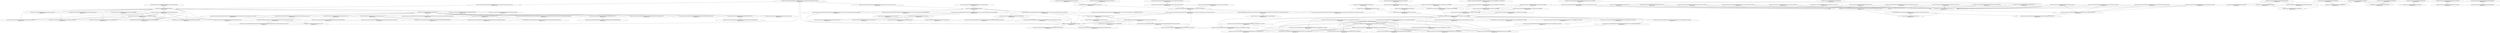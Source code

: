 digraph G {
  "org.apache.commons.lang3.time$FastDatePrinter#init()" [label="org.apache.commons.lang3.time$FastDatePrinter#init()\nP(Fail|Node)=0.00"];
  "org.apache.commons.lang3.time$FastDatePrinter$UnpaddedNumberField#estimateLength()" [label="org.apache.commons.lang3.time$FastDatePrinter$UnpaddedNumberField#estimateLength()\nP(Fail|Node)=1.00"];
  "org.apache.commons.lang3.time$FastDatePrinter$TwoDigitYearField#estimateLength()" [label="org.apache.commons.lang3.time$FastDatePrinter$TwoDigitYearField#estimateLength()\nP(Fail|Node)=1.00"];
  "org.apache.commons.lang3.time$FastDatePrinter$TwelveHourField#estimateLength()" [label="org.apache.commons.lang3.time$FastDatePrinter$TwelveHourField#estimateLength()\nP(Fail|Node)=0.00"];
  "org.apache.commons.lang3.time$FastDatePrinter$TwoDigitMonthField#estimateLength()" [label="org.apache.commons.lang3.time$FastDatePrinter$TwoDigitMonthField#estimateLength()\nP(Fail|Node)=1.00"];
  "org.apache.commons.lang3.time$FastDatePrinter$TwoDigitNumberField#estimateLength()" [label="org.apache.commons.lang3.time$FastDatePrinter$TwoDigitNumberField#estimateLength()\nP(Fail|Node)=1.00"];
  "org.apache.commons.lang3.time$FastDatePrinter$UnpaddedMonthField#estimateLength()" [label="org.apache.commons.lang3.time$FastDatePrinter$UnpaddedMonthField#estimateLength()\nP(Fail|Node)=1.00"];
  "org.apache.commons.lang3.time$FastDatePrinter$CharacterLiteral#estimateLength()" [label="org.apache.commons.lang3.time$FastDatePrinter$CharacterLiteral#estimateLength()\nP(Fail|Node)=1.00"];
  "org.apache.commons.lang3.time$FastDatePrinter$TimeZoneNumberRule#estimateLength()" [label="org.apache.commons.lang3.time$FastDatePrinter$TimeZoneNumberRule#estimateLength()\nP(Fail|Node)=1.00"];
  "org.apache.commons.lang3.time$FastDatePrinter#parsePattern()" [label="org.apache.commons.lang3.time$FastDatePrinter#parsePattern()\nP(Fail|Node)=0.00"];
  "org.apache.commons.lang3.time$FastDatePrinter$TextField#estimateLength()" [label="org.apache.commons.lang3.time$FastDatePrinter$TextField#estimateLength()\nP(Fail|Node)=1.00"];
  "org.apache.commons.lang3.time$FastDatePrinter$TwentyFourHourField#estimateLength()" [label="org.apache.commons.lang3.time$FastDatePrinter$TwentyFourHourField#estimateLength()\nP(Fail|Node)=0.00"];
  "org.apache.commons.lang3.time$FastDatePrinter$TimeZoneNameRule#estimateLength()" [label="org.apache.commons.lang3.time$FastDatePrinter$TimeZoneNameRule#estimateLength()\nP(Fail|Node)=1.00"];
  "org.apache.commons.lang3.time$FastDatePrinter$StringLiteral#estimateLength()" [label="org.apache.commons.lang3.time$FastDatePrinter$StringLiteral#estimateLength()\nP(Fail|Node)=1.00"];
  "org.apache.commons.lang3.time$FastDatePrinter$PaddedNumberField#estimateLength()" [label="org.apache.commons.lang3.time$FastDatePrinter$PaddedNumberField#estimateLength()\nP(Fail|Node)=1.00"];
  "org.apache.commons.lang3.time$FastDatePrinter#getTimeZoneDisplay(java.util.TimeZone,boolean,int,java.util.Locale)" [label="org.apache.commons.lang3.time$FastDatePrinter#getTimeZoneDisplay(java.util.TimeZone,boolean,int,java.util.Locale)\nP(Fail|Node)=0.00"];
  "org.apache.commons.lang3.time$FastDatePrinter#<clinit>()" [label="org.apache.commons.lang3.time$FastDatePrinter#<clinit>()\nP(Fail|Node)=1.00"];
  "org.apache.commons.lang3.time$FastDatePrinter$TimeZoneDisplayKey#FastDatePrinter$TimeZoneDisplayKey(java.util.TimeZone,boolean,int,java.util.Locale)" [label="org.apache.commons.lang3.time$FastDatePrinter$TimeZoneDisplayKey#FastDatePrinter$TimeZoneDisplayKey(java.util.TimeZone,boolean,int,java.util.Locale)\nP(Fail|Node)=1.00"];
  "org.apache.commons.lang3.time$FastDatePrinter$TwelveHourField#appendTo(java.lang.StringBuffer,int)" [label="org.apache.commons.lang3.time$FastDatePrinter$TwelveHourField#appendTo(java.lang.StringBuffer,int)\nP(Fail|Node)=0.00"];
  "org.apache.commons.lang3.time$FastDatePrinter$TwoDigitNumberField#appendTo(java.lang.StringBuffer,int)" [label="org.apache.commons.lang3.time$FastDatePrinter$TwoDigitNumberField#appendTo(java.lang.StringBuffer,int)\nP(Fail|Node)=1.00"];
  "org.apache.commons.lang3.time$FastDatePrinter$UnpaddedNumberField#appendTo(java.lang.StringBuffer,int)" [label="org.apache.commons.lang3.time$FastDatePrinter$UnpaddedNumberField#appendTo(java.lang.StringBuffer,int)\nP(Fail|Node)=1.00"];
  "org.apache.commons.lang3.time$FastDatePrinter$TwoDigitMonthField#appendTo(java.lang.StringBuffer,int)" [label="org.apache.commons.lang3.time$FastDatePrinter$TwoDigitMonthField#appendTo(java.lang.StringBuffer,int)\nP(Fail|Node)=1.00"];
  "org.apache.commons.lang3.time$FastDatePrinter$PaddedNumberField#appendTo(java.lang.StringBuffer,int)" [label="org.apache.commons.lang3.time$FastDatePrinter$PaddedNumberField#appendTo(java.lang.StringBuffer,int)\nP(Fail|Node)=1.00"];
  "org.apache.commons.lang3.time$FastDatePrinter$TwoDigitYearField#appendTo(java.lang.StringBuffer,int)" [label="org.apache.commons.lang3.time$FastDatePrinter$TwoDigitYearField#appendTo(java.lang.StringBuffer,int)\nP(Fail|Node)=1.00"];
  "org.apache.commons.lang3.time$FastDatePrinter$UnpaddedMonthField#appendTo(java.lang.StringBuffer,int)" [label="org.apache.commons.lang3.time$FastDatePrinter$UnpaddedMonthField#appendTo(java.lang.StringBuffer,int)\nP(Fail|Node)=1.00"];
  "org.apache.commons.lang3.time$FastDatePrinter$TwentyFourHourField#appendTo(java.lang.StringBuffer,int)" [label="org.apache.commons.lang3.time$FastDatePrinter$TwentyFourHourField#appendTo(java.lang.StringBuffer,int)\nP(Fail|Node)=0.00"];
  "org.apache.commons.lang3.time$FastDateParser#init()" [label="org.apache.commons.lang3.time$FastDateParser#init()\nP(Fail|Node)=0.00"];
  "org.apache.commons.lang3.time$FastDateParser$TimeZoneStrategy#addRegex(org.apache.commons.lang3.time.FastDateParser,java.lang.StringBuilder)" [label="org.apache.commons.lang3.time$FastDateParser$TimeZoneStrategy#addRegex(org.apache.commons.lang3.time.FastDateParser,java.lang.StringBuilder)\nP(Fail|Node)=1.00"];
  "org.apache.commons.lang3.time$FastDateParser#<clinit>()" [label="org.apache.commons.lang3.time$FastDateParser#<clinit>()\nP(Fail|Node)=0.00"];
  "org.apache.commons.lang3.time$FastDateParser$TextStrategy#addRegex(org.apache.commons.lang3.time.FastDateParser,java.lang.StringBuilder)" [label="org.apache.commons.lang3.time$FastDateParser$TextStrategy#addRegex(org.apache.commons.lang3.time.FastDateParser,java.lang.StringBuilder)\nP(Fail|Node)=0.00"];
  "org.apache.commons.lang3.time$FastDateParser$CopyQuotedStrategy#addRegex(org.apache.commons.lang3.time.FastDateParser,java.lang.StringBuilder)" [label="org.apache.commons.lang3.time$FastDateParser$CopyQuotedStrategy#addRegex(org.apache.commons.lang3.time.FastDateParser,java.lang.StringBuilder)\nP(Fail|Node)=0.00"];
  "org.apache.commons.lang3.time$FastDateParser$NumberStrategy#addRegex(org.apache.commons.lang3.time.FastDateParser,java.lang.StringBuilder)" [label="org.apache.commons.lang3.time$FastDateParser$NumberStrategy#addRegex(org.apache.commons.lang3.time.FastDateParser,java.lang.StringBuilder)\nP(Fail|Node)=0.00"];
  "org.apache.commons.lang3.time$FastDateParser#getStrategy(java.lang.String)" [label="org.apache.commons.lang3.time$FastDateParser#getStrategy(java.lang.String)\nP(Fail|Node)=0.00"];
  "org.apache.commons.lang3.time$FastDatePrinter#applyRules(java.util.Calendar,java.lang.StringBuffer)" [label="org.apache.commons.lang3.time$FastDatePrinter#applyRules(java.util.Calendar,java.lang.StringBuffer)\nP(Fail|Node)=0.00"];
  "org.apache.commons.lang3.time$FastDatePrinter$TwelveHourField#appendTo(java.lang.StringBuffer,java.util.Calendar)" [label="org.apache.commons.lang3.time$FastDatePrinter$TwelveHourField#appendTo(java.lang.StringBuffer,java.util.Calendar)\nP(Fail|Node)=0.00"];
  "org.apache.commons.lang3.time$FastDatePrinter$TimeZoneNumberRule#appendTo(java.lang.StringBuffer,java.util.Calendar)" [label="org.apache.commons.lang3.time$FastDatePrinter$TimeZoneNumberRule#appendTo(java.lang.StringBuffer,java.util.Calendar)\nP(Fail|Node)=1.00"];
  "org.apache.commons.lang3.time$FastDatePrinter$StringLiteral#appendTo(java.lang.StringBuffer,java.util.Calendar)" [label="org.apache.commons.lang3.time$FastDatePrinter$StringLiteral#appendTo(java.lang.StringBuffer,java.util.Calendar)\nP(Fail|Node)=1.00"];
  "org.apache.commons.lang3.time$FastDatePrinter$TimeZoneNameRule#appendTo(java.lang.StringBuffer,java.util.Calendar)" [label="org.apache.commons.lang3.time$FastDatePrinter$TimeZoneNameRule#appendTo(java.lang.StringBuffer,java.util.Calendar)\nP(Fail|Node)=1.00"];
  "org.apache.commons.lang3.time$FastDatePrinter$TwentyFourHourField#appendTo(java.lang.StringBuffer,java.util.Calendar)" [label="org.apache.commons.lang3.time$FastDatePrinter$TwentyFourHourField#appendTo(java.lang.StringBuffer,java.util.Calendar)\nP(Fail|Node)=0.00"];
  "org.apache.commons.lang3.time$FastDatePrinter$TwoDigitNumberField#appendTo(java.lang.StringBuffer,java.util.Calendar)" [label="org.apache.commons.lang3.time$FastDatePrinter$TwoDigitNumberField#appendTo(java.lang.StringBuffer,java.util.Calendar)\nP(Fail|Node)=0.00"];
  "org.apache.commons.lang3.time$FastDatePrinter$TwoDigitYearField#appendTo(java.lang.StringBuffer,java.util.Calendar)" [label="org.apache.commons.lang3.time$FastDatePrinter$TwoDigitYearField#appendTo(java.lang.StringBuffer,java.util.Calendar)\nP(Fail|Node)=0.00"];
  "org.apache.commons.lang3.time$FastDatePrinter$UnpaddedNumberField#appendTo(java.lang.StringBuffer,java.util.Calendar)" [label="org.apache.commons.lang3.time$FastDatePrinter$UnpaddedNumberField#appendTo(java.lang.StringBuffer,java.util.Calendar)\nP(Fail|Node)=0.00"];
  "org.apache.commons.lang3.time$FastDatePrinter$TextField#appendTo(java.lang.StringBuffer,java.util.Calendar)" [label="org.apache.commons.lang3.time$FastDatePrinter$TextField#appendTo(java.lang.StringBuffer,java.util.Calendar)\nP(Fail|Node)=1.00"];
  "org.apache.commons.lang3.time$FastDatePrinter$UnpaddedMonthField#appendTo(java.lang.StringBuffer,java.util.Calendar)" [label="org.apache.commons.lang3.time$FastDatePrinter$UnpaddedMonthField#appendTo(java.lang.StringBuffer,java.util.Calendar)\nP(Fail|Node)=0.00"];
  "org.apache.commons.lang3.time$FastDatePrinter$TwoDigitMonthField#appendTo(java.lang.StringBuffer,java.util.Calendar)" [label="org.apache.commons.lang3.time$FastDatePrinter$TwoDigitMonthField#appendTo(java.lang.StringBuffer,java.util.Calendar)\nP(Fail|Node)=0.00"];
  "org.apache.commons.lang3.time$FastDatePrinter$CharacterLiteral#appendTo(java.lang.StringBuffer,java.util.Calendar)" [label="org.apache.commons.lang3.time$FastDatePrinter$CharacterLiteral#appendTo(java.lang.StringBuffer,java.util.Calendar)\nP(Fail|Node)=1.00"];
  "org.apache.commons.lang3.time$FastDatePrinter$PaddedNumberField#appendTo(java.lang.StringBuffer,java.util.Calendar)" [label="org.apache.commons.lang3.time$FastDatePrinter$PaddedNumberField#appendTo(java.lang.StringBuffer,java.util.Calendar)\nP(Fail|Node)=0.00"];
  "org.apache.commons.lang3.time$FastDateFormat#format(java.util.Date)" [label="org.apache.commons.lang3.time$FastDateFormat#format(java.util.Date)\nP(Fail|Node)=0.00"];
  "org.apache.commons.lang3.time$FastDatePrinter#format(java.util.Date)" [label="org.apache.commons.lang3.time$FastDatePrinter#format(java.util.Date)\nP(Fail|Node)=0.00"];
  "org.apache.commons.lang3.time$FormatCache#getPatternForStyle(java.lang.Integer,java.lang.Integer,java.util.Locale)" [label="org.apache.commons.lang3.time$FormatCache#getPatternForStyle(java.lang.Integer,java.lang.Integer,java.util.Locale)\nP(Fail|Node)=0.00"];
  "org.apache.commons.lang3.time$FormatCache$MultipartKey#FormatCache$MultipartKey(java.lang.Object[])" [label="org.apache.commons.lang3.time$FormatCache$MultipartKey#FormatCache$MultipartKey(java.lang.Object[])\nP(Fail|Node)=1.00"];
  "org.apache.commons.lang3.time$FormatCache#<clinit>()" [label="org.apache.commons.lang3.time$FormatCache#<clinit>()\nP(Fail|Node)=1.00"];
  "org.apache.commons.lang3.time$FastDateParser$NumberStrategy#FastDateParser$NumberStrategy(int)" [label="org.apache.commons.lang3.time$FastDateParser$NumberStrategy#FastDateParser$NumberStrategy(int)\nP(Fail|Node)=1.00"];
  "org.apache.commons.lang3.time$FastDateParser$TextStrategy#FastDateParser$TextStrategy(int)" [label="org.apache.commons.lang3.time$FastDateParser$TextStrategy#FastDateParser$TextStrategy(int)\nP(Fail|Node)=1.00"];
  "org.apache.commons.lang3.time$FastDateFormat#format(java.lang.Object,java.lang.StringBuffer,java.text.FieldPosition)" [label="org.apache.commons.lang3.time$FastDateFormat#format(java.lang.Object,java.lang.StringBuffer,java.text.FieldPosition)\nP(Fail|Node)=0.00"];
  "org.apache.commons.lang3.time$FastDatePrinter#format(java.lang.Object,java.lang.StringBuffer,java.text.FieldPosition)" [label="org.apache.commons.lang3.time$FastDatePrinter#format(java.lang.Object,java.lang.StringBuffer,java.text.FieldPosition)\nP(Fail|Node)=0.00"];
  "org.apache.commons.lang3.time$FastDatePrinter#format(java.util.Calendar,java.lang.StringBuffer)" [label="org.apache.commons.lang3.time$FastDatePrinter#format(java.util.Calendar,java.lang.StringBuffer)\nP(Fail|Node)=0.00"];
  "org.apache.commons.lang3.time$FastDatePrinter#format(java.util.Date,java.lang.StringBuffer)" [label="org.apache.commons.lang3.time$FastDatePrinter#format(java.util.Date,java.lang.StringBuffer)\nP(Fail|Node)=0.00"];
  "org.apache.commons.lang3.time$FastDatePrinter#format(long,java.lang.StringBuffer)" [label="org.apache.commons.lang3.time$FastDatePrinter#format(long,java.lang.StringBuffer)\nP(Fail|Node)=0.00"];
  "org.apache.commons.lang3.time$FastDateFormat#getDateTimeInstance(int,int,java.util.TimeZone)" [label="org.apache.commons.lang3.time$FastDateFormat#getDateTimeInstance(int,int,java.util.TimeZone)\nP(Fail|Node)=0.00"];
  "org.apache.commons.lang3.time$FastDateFormat#<clinit>()" [label="org.apache.commons.lang3.time$FastDateFormat#<clinit>()\nP(Fail|Node)=0.00"];
  "org.apache.commons.lang3.time$FastDateFormat#getDateTimeInstance(int,int,java.util.TimeZone,java.util.Locale)" [label="org.apache.commons.lang3.time$FastDateFormat#getDateTimeInstance(int,int,java.util.TimeZone,java.util.Locale)\nP(Fail|Node)=0.00"];
  "org.apache.commons.lang3.time$FastDateParser#getDisplayNames(int)" [label="org.apache.commons.lang3.time$FastDateParser#getDisplayNames(int)\nP(Fail|Node)=0.00"];
  "org.apache.commons.lang3.time$FastDateParser#toArray(java.util.Map)" [label="org.apache.commons.lang3.time$FastDateParser#toArray(java.util.Map)\nP(Fail|Node)=1.00"];
  "org.apache.commons.lang3.time$FastDateParser#createKeyValues(java.lang.String[],java.lang.String[])" [label="org.apache.commons.lang3.time$FastDateParser#createKeyValues(java.lang.String[],java.lang.String[])\nP(Fail|Node)=0.00"];
  "org.apache.commons.lang3.time$FastDateFormat#getDateTimeInstance(int,int)" [label="org.apache.commons.lang3.time$FastDateFormat#getDateTimeInstance(int,int)\nP(Fail|Node)=0.00"];
  "org.apache.commons.lang3.time$FormatCache#getDateTimeInstance(java.lang.Integer,java.lang.Integer,java.util.TimeZone,java.util.Locale)" [label="org.apache.commons.lang3.time$FormatCache#getDateTimeInstance(java.lang.Integer,java.lang.Integer,java.util.TimeZone,java.util.Locale)\nP(Fail|Node)=0.00"];
  "org.apache.commons.lang3.time$FormatCache#getInstance(java.lang.String,java.util.TimeZone,java.util.Locale)" [label="org.apache.commons.lang3.time$FormatCache#getInstance(java.lang.String,java.util.TimeZone,java.util.Locale)\nP(Fail|Node)=0.00"];
  "org.apache.commons.lang3.time$FastDateParser#getFieldWidth()" [label="org.apache.commons.lang3.time$FastDateParser#getFieldWidth()\nP(Fail|Node)=1.00"];
  "org.apache.commons.lang3.time$FastDateParser#isNextNumber()" [label="org.apache.commons.lang3.time$FastDateParser#isNextNumber()\nP(Fail|Node)=0.00"];
  "org.apache.commons.lang3.time$FastDateParser$TimeZoneStrategy#FastDateParser$TimeZoneStrategy(java.util.Locale)" [label="org.apache.commons.lang3.time$FastDateParser$TimeZoneStrategy#FastDateParser$TimeZoneStrategy(java.util.Locale)\nP(Fail|Node)=0.00"];
  "org.apache.commons.lang3.time$FastDateParser$CopyQuotedStrategy#FastDateParser$CopyQuotedStrategy(java.lang.String)" [label="org.apache.commons.lang3.time$FastDateParser$CopyQuotedStrategy#FastDateParser$CopyQuotedStrategy(java.lang.String)\nP(Fail|Node)=1.00"];
  "org.apache.commons.lang3.time$FastDatePrinter#parseToken(java.lang.String,int[])" [label="org.apache.commons.lang3.time$FastDatePrinter#parseToken(java.lang.String,int[])\nP(Fail|Node)=1.00"];
  "org.apache.commons.lang3.time$FastDatePrinter$StringLiteral#FastDatePrinter$StringLiteral(java.lang.String)" [label="org.apache.commons.lang3.time$FastDatePrinter$StringLiteral#FastDatePrinter$StringLiteral(java.lang.String)\nP(Fail|Node)=1.00"];
  "org.apache.commons.lang3.time$FastDatePrinter$TwoDigitMonthField#<clinit>()" [label="org.apache.commons.lang3.time$FastDatePrinter$TwoDigitMonthField#<clinit>()\nP(Fail|Node)=0.00"];
  "org.apache.commons.lang3.time$FastDatePrinter$TwoDigitYearField#<clinit>()" [label="org.apache.commons.lang3.time$FastDatePrinter$TwoDigitYearField#<clinit>()\nP(Fail|Node)=0.00"];
  "org.apache.commons.lang3.time$FastDatePrinter$UnpaddedMonthField#<clinit>()" [label="org.apache.commons.lang3.time$FastDatePrinter$UnpaddedMonthField#<clinit>()\nP(Fail|Node)=0.00"];
  "org.apache.commons.lang3.time$FastDatePrinter$CharacterLiteral#FastDatePrinter$CharacterLiteral(char)" [label="org.apache.commons.lang3.time$FastDatePrinter$CharacterLiteral#FastDatePrinter$CharacterLiteral(char)\nP(Fail|Node)=1.00"];
  "org.apache.commons.lang3.time$FastDatePrinter$TimeZoneNameRule#FastDatePrinter$TimeZoneNameRule(java.util.TimeZone,java.util.Locale,int)" [label="org.apache.commons.lang3.time$FastDatePrinter$TimeZoneNameRule#FastDatePrinter$TimeZoneNameRule(java.util.TimeZone,java.util.Locale,int)\nP(Fail|Node)=0.00"];
  "org.apache.commons.lang3.time$FastDatePrinter$TextField#FastDatePrinter$TextField(int,java.lang.String[])" [label="org.apache.commons.lang3.time$FastDatePrinter$TextField#FastDatePrinter$TextField(int,java.lang.String[])\nP(Fail|Node)=1.00"];
  "org.apache.commons.lang3.time$FastDatePrinter#selectNumberRule(int,int)" [label="org.apache.commons.lang3.time$FastDatePrinter#selectNumberRule(int,int)\nP(Fail|Node)=0.00"];
  "org.apache.commons.lang3.time$FastDatePrinter$TwelveHourField#FastDatePrinter$TwelveHourField(org.apache.commons.lang3.time.FastDatePrinter$NumberRule)" [label="org.apache.commons.lang3.time$FastDatePrinter$TwelveHourField#FastDatePrinter$TwelveHourField(org.apache.commons.lang3.time.FastDatePrinter$NumberRule)\nP(Fail|Node)=1.00"];
  "org.apache.commons.lang3.time$FastDatePrinter$TimeZoneNumberRule#<clinit>()" [label="org.apache.commons.lang3.time$FastDatePrinter$TimeZoneNumberRule#<clinit>()\nP(Fail|Node)=0.00"];
  "org.apache.commons.lang3.time$FastDatePrinter$TwentyFourHourField#FastDatePrinter$TwentyFourHourField(org.apache.commons.lang3.time.FastDatePrinter$NumberRule)" [label="org.apache.commons.lang3.time$FastDatePrinter$TwentyFourHourField#FastDatePrinter$TwentyFourHourField(org.apache.commons.lang3.time.FastDatePrinter$NumberRule)\nP(Fail|Node)=1.00"];
  "org.apache.commons.lang3.time$FastDateFormat#getDateTimeInstance(int,int,java.util.Locale)" [label="org.apache.commons.lang3.time$FastDateFormat#getDateTimeInstance(int,int,java.util.Locale)\nP(Fail|Node)=0.00"];
  "org.apache.commons.lang3.time$FastDateFormat#getInstance()" [label="org.apache.commons.lang3.time$FastDateFormat#getInstance()\nP(Fail|Node)=0.00"];
  "org.apache.commons.lang3.time$FormatCache#getInstance()" [label="org.apache.commons.lang3.time$FormatCache#getInstance()\nP(Fail|Node)=0.00"];
  "org.apache.commons.lang3.time$FastDateParser#parse(java.lang.String,java.text.ParsePosition)" [label="org.apache.commons.lang3.time$FastDateParser#parse(java.lang.String,java.text.ParsePosition)\nP(Fail|Node)=0.00"];
  "org.apache.commons.lang3.time$FastDateParser$TimeZoneStrategy#setCalendar(org.apache.commons.lang3.time.FastDateParser,java.util.Calendar,java.lang.String)" [label="org.apache.commons.lang3.time$FastDateParser$TimeZoneStrategy#setCalendar(org.apache.commons.lang3.time.FastDateParser,java.util.Calendar,java.lang.String)\nP(Fail|Node)=1.00"];
  "org.apache.commons.lang3.time$FastDateParser$NumberStrategy#setCalendar(org.apache.commons.lang3.time.FastDateParser,java.util.Calendar,java.lang.String)" [label="org.apache.commons.lang3.time$FastDateParser$NumberStrategy#setCalendar(org.apache.commons.lang3.time.FastDateParser,java.util.Calendar,java.lang.String)\nP(Fail|Node)=0.02"];
  "org.apache.commons.lang3.time$FastDateParser$CopyQuotedStrategy#setCalendar(org.apache.commons.lang3.time.FastDateParser,java.util.Calendar,java.lang.String)" [label="org.apache.commons.lang3.time$FastDateParser$CopyQuotedStrategy#setCalendar(org.apache.commons.lang3.time.FastDateParser,java.util.Calendar,java.lang.String)\nP(Fail|Node)=1.00"];
  "org.apache.commons.lang3.time$FastDateParser$TextStrategy#setCalendar(org.apache.commons.lang3.time.FastDateParser,java.util.Calendar,java.lang.String)" [label="org.apache.commons.lang3.time$FastDateParser$TextStrategy#setCalendar(org.apache.commons.lang3.time.FastDateParser,java.util.Calendar,java.lang.String)\nP(Fail|Node)=0.00"];
  "org.apache.commons.lang3.time$FormatCache$MultipartKey#hashCode()" [label="org.apache.commons.lang3.time$FormatCache$MultipartKey#hashCode()\nP(Fail|Node)=0.01"];
  "org.apache.commons.lang3.time$FastDateParser#hashCode()" [label="org.apache.commons.lang3.time$FastDateParser#hashCode()\nP(Fail|Node)=1.00"];
  "org.apache.commons.lang3.time$FastDateFormat#hashCode()" [label="org.apache.commons.lang3.time$FastDateFormat#hashCode()\nP(Fail|Node)=0.00"];
  "org.apache.commons.lang3.time$FastDatePrinter$TimeZoneDisplayKey#hashCode()" [label="org.apache.commons.lang3.time$FastDatePrinter$TimeZoneDisplayKey#hashCode()\nP(Fail|Node)=1.00"];
  "org.apache.commons.lang3.time$FastDatePrinter#hashCode()" [label="org.apache.commons.lang3.time$FastDatePrinter#hashCode()\nP(Fail|Node)=1.00"];
  "org.apache.commons.lang3.time$FastDatePrinter$TwoDigitNumberField#FastDatePrinter$TwoDigitNumberField(int)" [label="org.apache.commons.lang3.time$FastDatePrinter$TwoDigitNumberField#FastDatePrinter$TwoDigitNumberField(int)\nP(Fail|Node)=1.00"];
  "org.apache.commons.lang3.time$FastDatePrinter$PaddedNumberField#FastDatePrinter$PaddedNumberField(int,int)" [label="org.apache.commons.lang3.time$FastDatePrinter$PaddedNumberField#FastDatePrinter$PaddedNumberField(int,int)\nP(Fail|Node)=1.00"];
  "org.apache.commons.lang3.time$FastDatePrinter$UnpaddedNumberField#FastDatePrinter$UnpaddedNumberField(int)" [label="org.apache.commons.lang3.time$FastDatePrinter$UnpaddedNumberField#FastDatePrinter$UnpaddedNumberField(int)\nP(Fail|Node)=1.00"];
  "org.apache.commons.lang3.time$FastDateFormat#parse(java.lang.String)" [label="org.apache.commons.lang3.time$FastDateFormat#parse(java.lang.String)\nP(Fail|Node)=0.00"];
  "org.apache.commons.lang3.time$FastDateParser#parse(java.lang.String)" [label="org.apache.commons.lang3.time$FastDateParser#parse(java.lang.String)\nP(Fail|Node)=0.00"];
  "org.apache.commons.lang3.time$FastDateFormat#format(java.util.Date,java.lang.StringBuffer)" [label="org.apache.commons.lang3.time$FastDateFormat#format(java.util.Date,java.lang.StringBuffer)\nP(Fail|Node)=0.00"];
  "org.apache.commons.lang3.time$FastDateFormat#getDateInstance(int,java.util.TimeZone,java.util.Locale)" [label="org.apache.commons.lang3.time$FastDateFormat#getDateInstance(int,java.util.TimeZone,java.util.Locale)\nP(Fail|Node)=0.00"];
  "org.apache.commons.lang3.time$FastDateFormat#getDateInstance(int,java.util.TimeZone)" [label="org.apache.commons.lang3.time$FastDateFormat#getDateInstance(int,java.util.TimeZone)\nP(Fail|Node)=0.00"];
  "org.apache.commons.lang3.time$FastDateFormat#getTimeZone()" [label="org.apache.commons.lang3.time$FastDateFormat#getTimeZone()\nP(Fail|Node)=0.00"];
  "org.apache.commons.lang3.time$FastDatePrinter#getTimeZone()" [label="org.apache.commons.lang3.time$FastDatePrinter#getTimeZone()\nP(Fail|Node)=1.00"];
  "org.apache.commons.lang3.time$FastDateFormat#getDateInstance(int,java.util.Locale)" [label="org.apache.commons.lang3.time$FastDateFormat#getDateInstance(int,java.util.Locale)\nP(Fail|Node)=0.00"];
  "org.apache.commons.lang3.time$FastDateParser#count(java.lang.String[])" [label="org.apache.commons.lang3.time$FastDateParser#count(java.lang.String[])\nP(Fail|Node)=1.00"];
  "org.apache.commons.lang3.time$FastDateParser#copy(org.apache.commons.lang3.time.FastDateParser$KeyValue[],int,java.lang.String[])" [label="org.apache.commons.lang3.time$FastDateParser#copy(org.apache.commons.lang3.time.FastDateParser$KeyValue[],int,java.lang.String[])\nP(Fail|Node)=0.00"];
  "org.apache.commons.lang3.time$FastDateFormat#toString()" [label="org.apache.commons.lang3.time$FastDateFormat#toString()\nP(Fail|Node)=0.00"];
  "org.apache.commons.lang3.time$FastDatePrinter#getPattern()" [label="org.apache.commons.lang3.time$FastDatePrinter#getPattern()\nP(Fail|Node)=1.00"];
  "org.apache.commons.lang3.time$FastDatePrinter#getLocale()" [label="org.apache.commons.lang3.time$FastDatePrinter#getLocale()\nP(Fail|Node)=1.00"];
  "org.apache.commons.lang3.time$FastDateParser$NumberStrategy#modify(int)" [label="org.apache.commons.lang3.time$FastDateParser$NumberStrategy#modify(int)\nP(Fail|Node)=1.00"];
  "org.apache.commons.lang3.time$FastDateFormat#getTimeInstance(int)" [label="org.apache.commons.lang3.time$FastDateFormat#getTimeInstance(int)\nP(Fail|Node)=0.00"];
  "org.apache.commons.lang3.time$FastDateParser#FastDateParser(java.lang.String,java.util.TimeZone,java.util.Locale)" [label="org.apache.commons.lang3.time$FastDateParser#FastDateParser(java.lang.String,java.util.TimeZone,java.util.Locale)\nP(Fail|Node)=0.00"];
  "org.apache.commons.lang3.time$FastDateFormat#getTimeInstance(int,java.util.TimeZone,java.util.Locale)" [label="org.apache.commons.lang3.time$FastDateFormat#getTimeInstance(int,java.util.TimeZone,java.util.Locale)\nP(Fail|Node)=0.00"];
  "org.apache.commons.lang3.time$FastDateFormat#getTimeInstance(int,java.util.Locale)" [label="org.apache.commons.lang3.time$FastDateFormat#getTimeInstance(int,java.util.Locale)\nP(Fail|Node)=0.00"];
  "org.apache.commons.lang3.time$FastDateFormat#parseObject(java.lang.String,java.text.ParsePosition)" [label="org.apache.commons.lang3.time$FastDateFormat#parseObject(java.lang.String,java.text.ParsePosition)\nP(Fail|Node)=0.00"];
  "org.apache.commons.lang3.time$FastDateParser#parseObject(java.lang.String,java.text.ParsePosition)" [label="org.apache.commons.lang3.time$FastDateParser#parseObject(java.lang.String,java.text.ParsePosition)\nP(Fail|Node)=0.00"];
  "org.apache.commons.lang3.time$FastDatePrinter$TwoDigitMonthField#FastDatePrinter$TwoDigitMonthField()" [label="org.apache.commons.lang3.time$FastDatePrinter$TwoDigitMonthField#FastDatePrinter$TwoDigitMonthField()\nP(Fail|Node)=1.00"];
  "org.apache.commons.lang3.time$FastDateParser#parseObject(java.lang.String)" [label="org.apache.commons.lang3.time$FastDateParser#parseObject(java.lang.String)\nP(Fail|Node)=0.00"];
  "org.apache.commons.lang3.time$FastDateFormat#format(java.util.Calendar,java.lang.StringBuffer)" [label="org.apache.commons.lang3.time$FastDateFormat#format(java.util.Calendar,java.lang.StringBuffer)\nP(Fail|Node)=0.00"];
  "org.apache.commons.lang3.time$FastDateFormat#getTimeInstance(int,java.util.TimeZone)" [label="org.apache.commons.lang3.time$FastDateFormat#getTimeInstance(int,java.util.TimeZone)\nP(Fail|Node)=0.00"];
  "org.apache.commons.lang3.time$FastDateFormat#equals(java.lang.Object)" [label="org.apache.commons.lang3.time$FastDateFormat#equals(java.lang.Object)\nP(Fail|Node)=0.00"];
  "org.apache.commons.lang3.time$FastDatePrinter#equals(java.lang.Object)" [label="org.apache.commons.lang3.time$FastDatePrinter#equals(java.lang.Object)\nP(Fail|Node)=1.00"];
  "org.apache.commons.lang3.time$FastDateFormat#FastDateFormat(java.lang.String,java.util.TimeZone,java.util.Locale)" [label="org.apache.commons.lang3.time$FastDateFormat#FastDateFormat(java.lang.String,java.util.TimeZone,java.util.Locale)\nP(Fail|Node)=0.00"];
  "org.apache.commons.lang3.time$FastDatePrinter#FastDatePrinter(java.lang.String,java.util.TimeZone,java.util.Locale)" [label="org.apache.commons.lang3.time$FastDatePrinter#FastDatePrinter(java.lang.String,java.util.TimeZone,java.util.Locale)\nP(Fail|Node)=0.00"];
  "org.apache.commons.lang3.time$FastDatePrinter$TwoDigitYearField#FastDatePrinter$TwoDigitYearField()" [label="org.apache.commons.lang3.time$FastDatePrinter$TwoDigitYearField#FastDatePrinter$TwoDigitYearField()\nP(Fail|Node)=1.00"];
  "org.apache.commons.lang3.time$FastDateParser$NumberStrategy#isNumber()" [label="org.apache.commons.lang3.time$FastDateParser$NumberStrategy#isNumber()\nP(Fail|Node)=1.00"];
  "org.apache.commons.lang3.time$FastDateParser$CopyQuotedStrategy#isNumber()" [label="org.apache.commons.lang3.time$FastDateParser$CopyQuotedStrategy#isNumber()\nP(Fail|Node)=1.00"];
  "org.apache.commons.lang3.time$FastDateParser$TextStrategy#isNumber()" [label="org.apache.commons.lang3.time$FastDateParser$TextStrategy#isNumber()\nP(Fail|Node)=1.00"];
  "org.apache.commons.lang3.time$FastDateParser$TimeZoneStrategy#isNumber()" [label="org.apache.commons.lang3.time$FastDateParser$TimeZoneStrategy#isNumber()\nP(Fail|Node)=1.00"];
  "org.apache.commons.lang3.time$FastDateFormat#getInstance(java.lang.String)" [label="org.apache.commons.lang3.time$FastDateFormat#getInstance(java.lang.String)\nP(Fail|Node)=0.00"];
  "org.apache.commons.lang3.time$FastDateFormat#getInstance(java.lang.String,java.util.TimeZone)" [label="org.apache.commons.lang3.time$FastDateFormat#getInstance(java.lang.String,java.util.TimeZone)\nP(Fail|Node)=0.00"];
  "org.apache.commons.lang3.time$FastDateFormat#getMaxLengthEstimate()" [label="org.apache.commons.lang3.time$FastDateFormat#getMaxLengthEstimate()\nP(Fail|Node)=0.00"];
  "org.apache.commons.lang3.time$FastDatePrinter#getMaxLengthEstimate()" [label="org.apache.commons.lang3.time$FastDatePrinter#getMaxLengthEstimate()\nP(Fail|Node)=1.00"];
  "org.apache.commons.lang3.time$FastDateParser$KeyValue#FastDateParser$KeyValue(java.lang.String,int)" [label="org.apache.commons.lang3.time$FastDateParser$KeyValue#FastDateParser$KeyValue(java.lang.String,int)\nP(Fail|Node)=1.00"];
  "org.apache.commons.lang3.time$FastDatePrinter$UnpaddedMonthField#FastDatePrinter$UnpaddedMonthField()" [label="org.apache.commons.lang3.time$FastDatePrinter$UnpaddedMonthField#FastDatePrinter$UnpaddedMonthField()\nP(Fail|Node)=1.00"];
  "org.apache.commons.lang3.time$FastDateFormat#getDateInstance(int)" [label="org.apache.commons.lang3.time$FastDateFormat#getDateInstance(int)\nP(Fail|Node)=0.00"];
  "org.apache.commons.lang3.time$FastDateFormat#getLocale()" [label="org.apache.commons.lang3.time$FastDateFormat#getLocale()\nP(Fail|Node)=0.00"];
  "org.apache.commons.lang3.time$FastDateFormat#format(long,java.lang.StringBuffer)" [label="org.apache.commons.lang3.time$FastDateFormat#format(long,java.lang.StringBuffer)\nP(Fail|Node)=0.00"];
  "org.apache.commons.lang3.time$FastDateFormat#format(long)" [label="org.apache.commons.lang3.time$FastDateFormat#format(long)\nP(Fail|Node)=0.00"];
  "org.apache.commons.lang3.time$FastDatePrinter#format(long)" [label="org.apache.commons.lang3.time$FastDatePrinter#format(long)\nP(Fail|Node)=0.00"];
  "org.apache.commons.lang3.time$FastDatePrinter#format(java.util.Calendar)" [label="org.apache.commons.lang3.time$FastDatePrinter#format(java.util.Calendar)\nP(Fail|Node)=0.00"];
  "org.apache.commons.lang3.time$FastDateFormat#getPattern()" [label="org.apache.commons.lang3.time$FastDateFormat#getPattern()\nP(Fail|Node)=0.00"];
  "org.apache.commons.lang3.time$FastDateFormat#parse(java.lang.String,java.text.ParsePosition)" [label="org.apache.commons.lang3.time$FastDateFormat#parse(java.lang.String,java.text.ParsePosition)\nP(Fail|Node)=0.00"];
  "org.apache.commons.lang3.time$FastDateFormat#getInstance(java.lang.String,java.util.TimeZone,java.util.Locale)" [label="org.apache.commons.lang3.time$FastDateFormat#getInstance(java.lang.String,java.util.TimeZone,java.util.Locale)\nP(Fail|Node)=0.00"];
  "org.apache.commons.lang3.time$FastDatePrinter#readObject(java.io.ObjectInputStream)" [label="org.apache.commons.lang3.time$FastDatePrinter#readObject(java.io.ObjectInputStream)\nP(Fail|Node)=0.00"];
  "org.apache.commons.lang3.time$FastDateFormat#getInstance(java.lang.String,java.util.Locale)" [label="org.apache.commons.lang3.time$FastDateFormat#getInstance(java.lang.String,java.util.Locale)\nP(Fail|Node)=0.00"];
  "org.apache.commons.lang3.time$FastDateParser#readObject(java.io.ObjectInputStream)" [label="org.apache.commons.lang3.time$FastDateParser#readObject(java.io.ObjectInputStream)\nP(Fail|Node)=0.00"];
  "org.apache.commons.lang3.time$FastDateFormat#applyRules(java.util.Calendar,java.lang.StringBuffer)" [label="org.apache.commons.lang3.time$FastDateFormat#applyRules(java.util.Calendar,java.lang.StringBuffer)\nP(Fail|Node)=0.00"];
  "org.apache.commons.lang3.time$FastDatePrinter$TimeZoneNumberRule#FastDatePrinter$TimeZoneNumberRule(boolean)" [label="org.apache.commons.lang3.time$FastDatePrinter$TimeZoneNumberRule#FastDatePrinter$TimeZoneNumberRule(boolean)\nP(Fail|Node)=1.00"];
  "org.apache.commons.lang3.time$FastDateFormat#format(java.util.Calendar)" [label="org.apache.commons.lang3.time$FastDateFormat#format(java.util.Calendar)\nP(Fail|Node)=0.00"];
  "org.apache.commons.lang3.time$FastDatePrinter#init()" -> "org.apache.commons.lang3.time$FastDatePrinter$UnpaddedNumberField#estimateLength()";
  "org.apache.commons.lang3.time$FastDatePrinter#init()" -> "org.apache.commons.lang3.time$FastDatePrinter$TwoDigitYearField#estimateLength()";
  "org.apache.commons.lang3.time$FastDatePrinter#init()" -> "org.apache.commons.lang3.time$FastDatePrinter$TwelveHourField#estimateLength()";
  "org.apache.commons.lang3.time$FastDatePrinter#init()" -> "org.apache.commons.lang3.time$FastDatePrinter$TwoDigitMonthField#estimateLength()";
  "org.apache.commons.lang3.time$FastDatePrinter#init()" -> "org.apache.commons.lang3.time$FastDatePrinter$TwoDigitNumberField#estimateLength()";
  "org.apache.commons.lang3.time$FastDatePrinter#init()" -> "org.apache.commons.lang3.time$FastDatePrinter$UnpaddedMonthField#estimateLength()";
  "org.apache.commons.lang3.time$FastDatePrinter#init()" -> "org.apache.commons.lang3.time$FastDatePrinter$CharacterLiteral#estimateLength()";
  "org.apache.commons.lang3.time$FastDatePrinter#init()" -> "org.apache.commons.lang3.time$FastDatePrinter$TimeZoneNumberRule#estimateLength()";
  "org.apache.commons.lang3.time$FastDatePrinter#init()" -> "org.apache.commons.lang3.time$FastDatePrinter#parsePattern()";
  "org.apache.commons.lang3.time$FastDatePrinter#init()" -> "org.apache.commons.lang3.time$FastDatePrinter$TextField#estimateLength()";
  "org.apache.commons.lang3.time$FastDatePrinter#init()" -> "org.apache.commons.lang3.time$FastDatePrinter$TwentyFourHourField#estimateLength()";
  "org.apache.commons.lang3.time$FastDatePrinter#init()" -> "org.apache.commons.lang3.time$FastDatePrinter$TimeZoneNameRule#estimateLength()";
  "org.apache.commons.lang3.time$FastDatePrinter#init()" -> "org.apache.commons.lang3.time$FastDatePrinter$StringLiteral#estimateLength()";
  "org.apache.commons.lang3.time$FastDatePrinter#init()" -> "org.apache.commons.lang3.time$FastDatePrinter$PaddedNumberField#estimateLength()";
  "org.apache.commons.lang3.time$FastDatePrinter$TwelveHourField#estimateLength()" -> "org.apache.commons.lang3.time$FastDatePrinter$TwoDigitYearField#estimateLength()";
  "org.apache.commons.lang3.time$FastDatePrinter$TwelveHourField#estimateLength()" -> "org.apache.commons.lang3.time$FastDatePrinter$TwoDigitMonthField#estimateLength()";
  "org.apache.commons.lang3.time$FastDatePrinter$TwelveHourField#estimateLength()" -> "org.apache.commons.lang3.time$FastDatePrinter$PaddedNumberField#estimateLength()";
  "org.apache.commons.lang3.time$FastDatePrinter$TwelveHourField#estimateLength()" -> "org.apache.commons.lang3.time$FastDatePrinter$TwoDigitNumberField#estimateLength()";
  "org.apache.commons.lang3.time$FastDatePrinter$TwelveHourField#estimateLength()" -> "org.apache.commons.lang3.time$FastDatePrinter$TwentyFourHourField#estimateLength()";
  "org.apache.commons.lang3.time$FastDatePrinter$TwelveHourField#estimateLength()" -> "org.apache.commons.lang3.time$FastDatePrinter$UnpaddedMonthField#estimateLength()";
  "org.apache.commons.lang3.time$FastDatePrinter$TwelveHourField#estimateLength()" -> "org.apache.commons.lang3.time$FastDatePrinter$UnpaddedNumberField#estimateLength()";
  "org.apache.commons.lang3.time$FastDatePrinter#parsePattern()" -> "org.apache.commons.lang3.time$FastDatePrinter#parseToken(java.lang.String,int[])";
  "org.apache.commons.lang3.time$FastDatePrinter#parsePattern()" -> "org.apache.commons.lang3.time$FastDatePrinter$StringLiteral#FastDatePrinter$StringLiteral(java.lang.String)";
  "org.apache.commons.lang3.time$FastDatePrinter#parsePattern()" -> "org.apache.commons.lang3.time$FastDatePrinter$TwoDigitMonthField#<clinit>()";
  "org.apache.commons.lang3.time$FastDatePrinter#parsePattern()" -> "org.apache.commons.lang3.time$FastDatePrinter$TwoDigitYearField#<clinit>()";
  "org.apache.commons.lang3.time$FastDatePrinter#parsePattern()" -> "org.apache.commons.lang3.time$FastDatePrinter$UnpaddedMonthField#<clinit>()";
  "org.apache.commons.lang3.time$FastDatePrinter#parsePattern()" -> "org.apache.commons.lang3.time$FastDatePrinter$CharacterLiteral#FastDatePrinter$CharacterLiteral(char)";
  "org.apache.commons.lang3.time$FastDatePrinter#parsePattern()" -> "org.apache.commons.lang3.time$FastDatePrinter$TimeZoneNameRule#FastDatePrinter$TimeZoneNameRule(java.util.TimeZone,java.util.Locale,int)";
  "org.apache.commons.lang3.time$FastDatePrinter#parsePattern()" -> "org.apache.commons.lang3.time$FastDatePrinter$TextField#FastDatePrinter$TextField(int,java.lang.String[])";
  "org.apache.commons.lang3.time$FastDatePrinter#parsePattern()" -> "org.apache.commons.lang3.time$FastDatePrinter#selectNumberRule(int,int)";
  "org.apache.commons.lang3.time$FastDatePrinter#parsePattern()" -> "org.apache.commons.lang3.time$FastDatePrinter$TwelveHourField#FastDatePrinter$TwelveHourField(org.apache.commons.lang3.time.FastDatePrinter$NumberRule)";
  "org.apache.commons.lang3.time$FastDatePrinter#parsePattern()" -> "org.apache.commons.lang3.time$FastDatePrinter$TimeZoneNumberRule#<clinit>()";
  "org.apache.commons.lang3.time$FastDatePrinter#parsePattern()" -> "org.apache.commons.lang3.time$FastDatePrinter$TwentyFourHourField#FastDatePrinter$TwentyFourHourField(org.apache.commons.lang3.time.FastDatePrinter$NumberRule)";
  "org.apache.commons.lang3.time$FastDatePrinter$TwentyFourHourField#estimateLength()" -> "org.apache.commons.lang3.time$FastDatePrinter$TwelveHourField#estimateLength()";
  "org.apache.commons.lang3.time$FastDatePrinter$TwentyFourHourField#estimateLength()" -> "org.apache.commons.lang3.time$FastDatePrinter$UnpaddedMonthField#estimateLength()";
  "org.apache.commons.lang3.time$FastDatePrinter$TwentyFourHourField#estimateLength()" -> "org.apache.commons.lang3.time$FastDatePrinter$UnpaddedNumberField#estimateLength()";
  "org.apache.commons.lang3.time$FastDatePrinter$TwentyFourHourField#estimateLength()" -> "org.apache.commons.lang3.time$FastDatePrinter$TwoDigitYearField#estimateLength()";
  "org.apache.commons.lang3.time$FastDatePrinter$TwentyFourHourField#estimateLength()" -> "org.apache.commons.lang3.time$FastDatePrinter$PaddedNumberField#estimateLength()";
  "org.apache.commons.lang3.time$FastDatePrinter$TwentyFourHourField#estimateLength()" -> "org.apache.commons.lang3.time$FastDatePrinter$TwoDigitNumberField#estimateLength()";
  "org.apache.commons.lang3.time$FastDatePrinter$TwentyFourHourField#estimateLength()" -> "org.apache.commons.lang3.time$FastDatePrinter$TwoDigitMonthField#estimateLength()";
  "org.apache.commons.lang3.time$FastDatePrinter#getTimeZoneDisplay(java.util.TimeZone,boolean,int,java.util.Locale)" -> "org.apache.commons.lang3.time$FastDatePrinter#<clinit>()";
  "org.apache.commons.lang3.time$FastDatePrinter#getTimeZoneDisplay(java.util.TimeZone,boolean,int,java.util.Locale)" -> "org.apache.commons.lang3.time$FastDatePrinter$TimeZoneDisplayKey#FastDatePrinter$TimeZoneDisplayKey(java.util.TimeZone,boolean,int,java.util.Locale)";
  "org.apache.commons.lang3.time$FastDatePrinter$TwelveHourField#appendTo(java.lang.StringBuffer,int)" -> "org.apache.commons.lang3.time$FastDatePrinter$TwoDigitNumberField#appendTo(java.lang.StringBuffer,int)";
  "org.apache.commons.lang3.time$FastDatePrinter$TwelveHourField#appendTo(java.lang.StringBuffer,int)" -> "org.apache.commons.lang3.time$FastDatePrinter$UnpaddedNumberField#appendTo(java.lang.StringBuffer,int)";
  "org.apache.commons.lang3.time$FastDatePrinter$TwelveHourField#appendTo(java.lang.StringBuffer,int)" -> "org.apache.commons.lang3.time$FastDatePrinter$TwoDigitMonthField#appendTo(java.lang.StringBuffer,int)";
  "org.apache.commons.lang3.time$FastDatePrinter$TwelveHourField#appendTo(java.lang.StringBuffer,int)" -> "org.apache.commons.lang3.time$FastDatePrinter$PaddedNumberField#appendTo(java.lang.StringBuffer,int)";
  "org.apache.commons.lang3.time$FastDatePrinter$TwelveHourField#appendTo(java.lang.StringBuffer,int)" -> "org.apache.commons.lang3.time$FastDatePrinter$TwoDigitYearField#appendTo(java.lang.StringBuffer,int)";
  "org.apache.commons.lang3.time$FastDatePrinter$TwelveHourField#appendTo(java.lang.StringBuffer,int)" -> "org.apache.commons.lang3.time$FastDatePrinter$UnpaddedMonthField#appendTo(java.lang.StringBuffer,int)";
  "org.apache.commons.lang3.time$FastDatePrinter$TwelveHourField#appendTo(java.lang.StringBuffer,int)" -> "org.apache.commons.lang3.time$FastDatePrinter$TwentyFourHourField#appendTo(java.lang.StringBuffer,int)";
  "org.apache.commons.lang3.time$FastDatePrinter$TwentyFourHourField#appendTo(java.lang.StringBuffer,int)" -> "org.apache.commons.lang3.time$FastDatePrinter$UnpaddedNumberField#appendTo(java.lang.StringBuffer,int)";
  "org.apache.commons.lang3.time$FastDatePrinter$TwentyFourHourField#appendTo(java.lang.StringBuffer,int)" -> "org.apache.commons.lang3.time$FastDatePrinter$TwelveHourField#appendTo(java.lang.StringBuffer,int)";
  "org.apache.commons.lang3.time$FastDatePrinter$TwentyFourHourField#appendTo(java.lang.StringBuffer,int)" -> "org.apache.commons.lang3.time$FastDatePrinter$TwoDigitYearField#appendTo(java.lang.StringBuffer,int)";
  "org.apache.commons.lang3.time$FastDatePrinter$TwentyFourHourField#appendTo(java.lang.StringBuffer,int)" -> "org.apache.commons.lang3.time$FastDatePrinter$TwoDigitMonthField#appendTo(java.lang.StringBuffer,int)";
  "org.apache.commons.lang3.time$FastDatePrinter$TwentyFourHourField#appendTo(java.lang.StringBuffer,int)" -> "org.apache.commons.lang3.time$FastDatePrinter$TwoDigitNumberField#appendTo(java.lang.StringBuffer,int)";
  "org.apache.commons.lang3.time$FastDatePrinter$TwentyFourHourField#appendTo(java.lang.StringBuffer,int)" -> "org.apache.commons.lang3.time$FastDatePrinter$PaddedNumberField#appendTo(java.lang.StringBuffer,int)";
  "org.apache.commons.lang3.time$FastDatePrinter$TwentyFourHourField#appendTo(java.lang.StringBuffer,int)" -> "org.apache.commons.lang3.time$FastDatePrinter$UnpaddedMonthField#appendTo(java.lang.StringBuffer,int)";
  "org.apache.commons.lang3.time$FastDateParser#init()" -> "org.apache.commons.lang3.time$FastDateParser$TimeZoneStrategy#addRegex(org.apache.commons.lang3.time.FastDateParser,java.lang.StringBuilder)";
  "org.apache.commons.lang3.time$FastDateParser#init()" -> "org.apache.commons.lang3.time$FastDateParser#<clinit>()";
  "org.apache.commons.lang3.time$FastDateParser#init()" -> "org.apache.commons.lang3.time$FastDateParser$TextStrategy#addRegex(org.apache.commons.lang3.time.FastDateParser,java.lang.StringBuilder)";
  "org.apache.commons.lang3.time$FastDateParser#init()" -> "org.apache.commons.lang3.time$FastDateParser$CopyQuotedStrategy#addRegex(org.apache.commons.lang3.time.FastDateParser,java.lang.StringBuilder)";
  "org.apache.commons.lang3.time$FastDateParser#init()" -> "org.apache.commons.lang3.time$FastDateParser$NumberStrategy#addRegex(org.apache.commons.lang3.time.FastDateParser,java.lang.StringBuilder)";
  "org.apache.commons.lang3.time$FastDateParser#init()" -> "org.apache.commons.lang3.time$FastDateParser#getStrategy(java.lang.String)";
  "org.apache.commons.lang3.time$FastDateParser#<clinit>()" -> "org.apache.commons.lang3.time$FastDateParser$NumberStrategy#FastDateParser$NumberStrategy(int)";
  "org.apache.commons.lang3.time$FastDateParser#<clinit>()" -> "org.apache.commons.lang3.time$FastDateParser$TextStrategy#FastDateParser$TextStrategy(int)";
  "org.apache.commons.lang3.time$FastDateParser$TextStrategy#addRegex(org.apache.commons.lang3.time.FastDateParser,java.lang.StringBuilder)" -> "org.apache.commons.lang3.time$FastDateParser#<clinit>()";
  "org.apache.commons.lang3.time$FastDateParser$TextStrategy#addRegex(org.apache.commons.lang3.time.FastDateParser,java.lang.StringBuilder)" -> "org.apache.commons.lang3.time$FastDateParser#getDisplayNames(int)";
  "org.apache.commons.lang3.time$FastDateParser$CopyQuotedStrategy#addRegex(org.apache.commons.lang3.time.FastDateParser,java.lang.StringBuilder)" -> "org.apache.commons.lang3.time$FastDateParser#<clinit>()";
  "org.apache.commons.lang3.time$FastDateParser$NumberStrategy#addRegex(org.apache.commons.lang3.time.FastDateParser,java.lang.StringBuilder)" -> "org.apache.commons.lang3.time$FastDateParser#getFieldWidth()";
  "org.apache.commons.lang3.time$FastDateParser$NumberStrategy#addRegex(org.apache.commons.lang3.time.FastDateParser,java.lang.StringBuilder)" -> "org.apache.commons.lang3.time$FastDateParser#isNextNumber()";
  "org.apache.commons.lang3.time$FastDateParser#getStrategy(java.lang.String)" -> "org.apache.commons.lang3.time$FastDateParser$TimeZoneStrategy#FastDateParser$TimeZoneStrategy(java.util.Locale)";
  "org.apache.commons.lang3.time$FastDateParser#getStrategy(java.lang.String)" -> "org.apache.commons.lang3.time$FastDateParser$CopyQuotedStrategy#FastDateParser$CopyQuotedStrategy(java.lang.String)";
  "org.apache.commons.lang3.time$FastDateParser#getStrategy(java.lang.String)" -> "org.apache.commons.lang3.time$FastDateParser#<clinit>()";
  "org.apache.commons.lang3.time$FastDatePrinter#applyRules(java.util.Calendar,java.lang.StringBuffer)" -> "org.apache.commons.lang3.time$FastDatePrinter$TwelveHourField#appendTo(java.lang.StringBuffer,java.util.Calendar)";
  "org.apache.commons.lang3.time$FastDatePrinter#applyRules(java.util.Calendar,java.lang.StringBuffer)" -> "org.apache.commons.lang3.time$FastDatePrinter$TimeZoneNumberRule#appendTo(java.lang.StringBuffer,java.util.Calendar)";
  "org.apache.commons.lang3.time$FastDatePrinter#applyRules(java.util.Calendar,java.lang.StringBuffer)" -> "org.apache.commons.lang3.time$FastDatePrinter$StringLiteral#appendTo(java.lang.StringBuffer,java.util.Calendar)";
  "org.apache.commons.lang3.time$FastDatePrinter#applyRules(java.util.Calendar,java.lang.StringBuffer)" -> "org.apache.commons.lang3.time$FastDatePrinter$TimeZoneNameRule#appendTo(java.lang.StringBuffer,java.util.Calendar)";
  "org.apache.commons.lang3.time$FastDatePrinter#applyRules(java.util.Calendar,java.lang.StringBuffer)" -> "org.apache.commons.lang3.time$FastDatePrinter$TwentyFourHourField#appendTo(java.lang.StringBuffer,java.util.Calendar)";
  "org.apache.commons.lang3.time$FastDatePrinter#applyRules(java.util.Calendar,java.lang.StringBuffer)" -> "org.apache.commons.lang3.time$FastDatePrinter$TwoDigitNumberField#appendTo(java.lang.StringBuffer,java.util.Calendar)";
  "org.apache.commons.lang3.time$FastDatePrinter#applyRules(java.util.Calendar,java.lang.StringBuffer)" -> "org.apache.commons.lang3.time$FastDatePrinter$TwoDigitYearField#appendTo(java.lang.StringBuffer,java.util.Calendar)";
  "org.apache.commons.lang3.time$FastDatePrinter#applyRules(java.util.Calendar,java.lang.StringBuffer)" -> "org.apache.commons.lang3.time$FastDatePrinter$UnpaddedNumberField#appendTo(java.lang.StringBuffer,java.util.Calendar)";
  "org.apache.commons.lang3.time$FastDatePrinter#applyRules(java.util.Calendar,java.lang.StringBuffer)" -> "org.apache.commons.lang3.time$FastDatePrinter$TextField#appendTo(java.lang.StringBuffer,java.util.Calendar)";
  "org.apache.commons.lang3.time$FastDatePrinter#applyRules(java.util.Calendar,java.lang.StringBuffer)" -> "org.apache.commons.lang3.time$FastDatePrinter$UnpaddedMonthField#appendTo(java.lang.StringBuffer,java.util.Calendar)";
  "org.apache.commons.lang3.time$FastDatePrinter#applyRules(java.util.Calendar,java.lang.StringBuffer)" -> "org.apache.commons.lang3.time$FastDatePrinter$TwoDigitMonthField#appendTo(java.lang.StringBuffer,java.util.Calendar)";
  "org.apache.commons.lang3.time$FastDatePrinter#applyRules(java.util.Calendar,java.lang.StringBuffer)" -> "org.apache.commons.lang3.time$FastDatePrinter$CharacterLiteral#appendTo(java.lang.StringBuffer,java.util.Calendar)";
  "org.apache.commons.lang3.time$FastDatePrinter#applyRules(java.util.Calendar,java.lang.StringBuffer)" -> "org.apache.commons.lang3.time$FastDatePrinter$PaddedNumberField#appendTo(java.lang.StringBuffer,java.util.Calendar)";
  "org.apache.commons.lang3.time$FastDatePrinter$TwelveHourField#appendTo(java.lang.StringBuffer,java.util.Calendar)" -> "org.apache.commons.lang3.time$FastDatePrinter$UnpaddedMonthField#appendTo(java.lang.StringBuffer,int)";
  "org.apache.commons.lang3.time$FastDatePrinter$TwelveHourField#appendTo(java.lang.StringBuffer,java.util.Calendar)" -> "org.apache.commons.lang3.time$FastDatePrinter$TwoDigitMonthField#appendTo(java.lang.StringBuffer,int)";
  "org.apache.commons.lang3.time$FastDatePrinter$TwelveHourField#appendTo(java.lang.StringBuffer,java.util.Calendar)" -> "org.apache.commons.lang3.time$FastDatePrinter$TwoDigitYearField#appendTo(java.lang.StringBuffer,int)";
  "org.apache.commons.lang3.time$FastDatePrinter$TwelveHourField#appendTo(java.lang.StringBuffer,java.util.Calendar)" -> "org.apache.commons.lang3.time$FastDatePrinter$PaddedNumberField#appendTo(java.lang.StringBuffer,int)";
  "org.apache.commons.lang3.time$FastDatePrinter$TwelveHourField#appendTo(java.lang.StringBuffer,java.util.Calendar)" -> "org.apache.commons.lang3.time$FastDatePrinter$TwentyFourHourField#appendTo(java.lang.StringBuffer,int)";
  "org.apache.commons.lang3.time$FastDatePrinter$TwelveHourField#appendTo(java.lang.StringBuffer,java.util.Calendar)" -> "org.apache.commons.lang3.time$FastDatePrinter$TwoDigitNumberField#appendTo(java.lang.StringBuffer,int)";
  "org.apache.commons.lang3.time$FastDatePrinter$TwelveHourField#appendTo(java.lang.StringBuffer,java.util.Calendar)" -> "org.apache.commons.lang3.time$FastDatePrinter$UnpaddedNumberField#appendTo(java.lang.StringBuffer,int)";
  "org.apache.commons.lang3.time$FastDatePrinter$TwelveHourField#appendTo(java.lang.StringBuffer,java.util.Calendar)" -> "org.apache.commons.lang3.time$FastDatePrinter$TwelveHourField#appendTo(java.lang.StringBuffer,int)";
  "org.apache.commons.lang3.time$FastDatePrinter$TwentyFourHourField#appendTo(java.lang.StringBuffer,java.util.Calendar)" -> "org.apache.commons.lang3.time$FastDatePrinter$UnpaddedNumberField#appendTo(java.lang.StringBuffer,int)";
  "org.apache.commons.lang3.time$FastDatePrinter$TwentyFourHourField#appendTo(java.lang.StringBuffer,java.util.Calendar)" -> "org.apache.commons.lang3.time$FastDatePrinter$TwoDigitYearField#appendTo(java.lang.StringBuffer,int)";
  "org.apache.commons.lang3.time$FastDatePrinter$TwentyFourHourField#appendTo(java.lang.StringBuffer,java.util.Calendar)" -> "org.apache.commons.lang3.time$FastDatePrinter$UnpaddedMonthField#appendTo(java.lang.StringBuffer,int)";
  "org.apache.commons.lang3.time$FastDatePrinter$TwentyFourHourField#appendTo(java.lang.StringBuffer,java.util.Calendar)" -> "org.apache.commons.lang3.time$FastDatePrinter$PaddedNumberField#appendTo(java.lang.StringBuffer,int)";
  "org.apache.commons.lang3.time$FastDatePrinter$TwentyFourHourField#appendTo(java.lang.StringBuffer,java.util.Calendar)" -> "org.apache.commons.lang3.time$FastDatePrinter$TwelveHourField#appendTo(java.lang.StringBuffer,int)";
  "org.apache.commons.lang3.time$FastDatePrinter$TwentyFourHourField#appendTo(java.lang.StringBuffer,java.util.Calendar)" -> "org.apache.commons.lang3.time$FastDatePrinter$TwoDigitMonthField#appendTo(java.lang.StringBuffer,int)";
  "org.apache.commons.lang3.time$FastDatePrinter$TwentyFourHourField#appendTo(java.lang.StringBuffer,java.util.Calendar)" -> "org.apache.commons.lang3.time$FastDatePrinter$TwentyFourHourField#appendTo(java.lang.StringBuffer,int)";
  "org.apache.commons.lang3.time$FastDatePrinter$TwentyFourHourField#appendTo(java.lang.StringBuffer,java.util.Calendar)" -> "org.apache.commons.lang3.time$FastDatePrinter$TwoDigitNumberField#appendTo(java.lang.StringBuffer,int)";
  "org.apache.commons.lang3.time$FastDatePrinter$TwoDigitNumberField#appendTo(java.lang.StringBuffer,java.util.Calendar)" -> "org.apache.commons.lang3.time$FastDatePrinter$TwoDigitNumberField#appendTo(java.lang.StringBuffer,int)";
  "org.apache.commons.lang3.time$FastDatePrinter$TwoDigitYearField#appendTo(java.lang.StringBuffer,java.util.Calendar)" -> "org.apache.commons.lang3.time$FastDatePrinter$TwoDigitYearField#appendTo(java.lang.StringBuffer,int)";
  "org.apache.commons.lang3.time$FastDatePrinter$UnpaddedNumberField#appendTo(java.lang.StringBuffer,java.util.Calendar)" -> "org.apache.commons.lang3.time$FastDatePrinter$UnpaddedNumberField#appendTo(java.lang.StringBuffer,int)";
  "org.apache.commons.lang3.time$FastDatePrinter$UnpaddedMonthField#appendTo(java.lang.StringBuffer,java.util.Calendar)" -> "org.apache.commons.lang3.time$FastDatePrinter$UnpaddedMonthField#appendTo(java.lang.StringBuffer,int)";
  "org.apache.commons.lang3.time$FastDatePrinter$TwoDigitMonthField#appendTo(java.lang.StringBuffer,java.util.Calendar)" -> "org.apache.commons.lang3.time$FastDatePrinter$TwoDigitMonthField#appendTo(java.lang.StringBuffer,int)";
  "org.apache.commons.lang3.time$FastDatePrinter$PaddedNumberField#appendTo(java.lang.StringBuffer,java.util.Calendar)" -> "org.apache.commons.lang3.time$FastDatePrinter$PaddedNumberField#appendTo(java.lang.StringBuffer,int)";
  "org.apache.commons.lang3.time$FastDateFormat#format(java.util.Date)" -> "org.apache.commons.lang3.time$FastDatePrinter#format(java.util.Date)";
  "org.apache.commons.lang3.time$FastDatePrinter#format(java.util.Date)" -> "org.apache.commons.lang3.time$FastDatePrinter#applyRules(java.util.Calendar,java.lang.StringBuffer)";
  "org.apache.commons.lang3.time$FormatCache#getPatternForStyle(java.lang.Integer,java.lang.Integer,java.util.Locale)" -> "org.apache.commons.lang3.time$FormatCache$MultipartKey#FormatCache$MultipartKey(java.lang.Object[])";
  "org.apache.commons.lang3.time$FormatCache#getPatternForStyle(java.lang.Integer,java.lang.Integer,java.util.Locale)" -> "org.apache.commons.lang3.time$FormatCache#<clinit>()";
  "org.apache.commons.lang3.time$FastDateFormat#format(java.lang.Object,java.lang.StringBuffer,java.text.FieldPosition)" -> "org.apache.commons.lang3.time$FastDatePrinter#format(java.lang.Object,java.lang.StringBuffer,java.text.FieldPosition)";
  "org.apache.commons.lang3.time$FastDatePrinter#format(java.lang.Object,java.lang.StringBuffer,java.text.FieldPosition)" -> "org.apache.commons.lang3.time$FastDatePrinter#format(java.util.Calendar,java.lang.StringBuffer)";
  "org.apache.commons.lang3.time$FastDatePrinter#format(java.lang.Object,java.lang.StringBuffer,java.text.FieldPosition)" -> "org.apache.commons.lang3.time$FastDatePrinter#format(java.util.Date,java.lang.StringBuffer)";
  "org.apache.commons.lang3.time$FastDatePrinter#format(java.lang.Object,java.lang.StringBuffer,java.text.FieldPosition)" -> "org.apache.commons.lang3.time$FastDatePrinter#format(long,java.lang.StringBuffer)";
  "org.apache.commons.lang3.time$FastDatePrinter#format(java.util.Calendar,java.lang.StringBuffer)" -> "org.apache.commons.lang3.time$FastDatePrinter#applyRules(java.util.Calendar,java.lang.StringBuffer)";
  "org.apache.commons.lang3.time$FastDatePrinter#format(java.util.Date,java.lang.StringBuffer)" -> "org.apache.commons.lang3.time$FastDatePrinter#applyRules(java.util.Calendar,java.lang.StringBuffer)";
  "org.apache.commons.lang3.time$FastDatePrinter#format(long,java.lang.StringBuffer)" -> "org.apache.commons.lang3.time$FastDatePrinter#format(java.util.Date,java.lang.StringBuffer)";
  "org.apache.commons.lang3.time$FastDateFormat#getDateTimeInstance(int,int,java.util.TimeZone)" -> "org.apache.commons.lang3.time$FastDateFormat#<clinit>()";
  "org.apache.commons.lang3.time$FastDateFormat#getDateTimeInstance(int,int,java.util.TimeZone)" -> "org.apache.commons.lang3.time$FastDateFormat#getDateTimeInstance(int,int,java.util.TimeZone,java.util.Locale)";
  "org.apache.commons.lang3.time$FastDateFormat#<clinit>()" -> "org.apache.commons.lang3.time$FormatCache#<clinit>()";
  "org.apache.commons.lang3.time$FastDateFormat#getDateTimeInstance(int,int,java.util.TimeZone,java.util.Locale)" -> "org.apache.commons.lang3.time$FastDateFormat#<clinit>()";
  "org.apache.commons.lang3.time$FastDateFormat#getDateTimeInstance(int,int,java.util.TimeZone,java.util.Locale)" -> "org.apache.commons.lang3.time$FormatCache#getDateTimeInstance(java.lang.Integer,java.lang.Integer,java.util.TimeZone,java.util.Locale)";
  "org.apache.commons.lang3.time$FastDateParser#getDisplayNames(int)" -> "org.apache.commons.lang3.time$FastDateParser#toArray(java.util.Map)";
  "org.apache.commons.lang3.time$FastDateParser#getDisplayNames(int)" -> "org.apache.commons.lang3.time$FastDateParser#createKeyValues(java.lang.String[],java.lang.String[])";
  "org.apache.commons.lang3.time$FastDateParser#getDisplayNames(int)" -> "org.apache.commons.lang3.time$FastDateParser#<clinit>()";
  "org.apache.commons.lang3.time$FastDateParser#createKeyValues(java.lang.String[],java.lang.String[])" -> "org.apache.commons.lang3.time$FastDateParser#<clinit>()";
  "org.apache.commons.lang3.time$FastDateParser#createKeyValues(java.lang.String[],java.lang.String[])" -> "org.apache.commons.lang3.time$FastDateParser#count(java.lang.String[])";
  "org.apache.commons.lang3.time$FastDateParser#createKeyValues(java.lang.String[],java.lang.String[])" -> "org.apache.commons.lang3.time$FastDateParser#copy(org.apache.commons.lang3.time.FastDateParser$KeyValue[],int,java.lang.String[])";
  "org.apache.commons.lang3.time$FastDateFormat#getDateTimeInstance(int,int)" -> "org.apache.commons.lang3.time$FormatCache#getDateTimeInstance(java.lang.Integer,java.lang.Integer,java.util.TimeZone,java.util.Locale)";
  "org.apache.commons.lang3.time$FastDateFormat#getDateTimeInstance(int,int)" -> "org.apache.commons.lang3.time$FastDateFormat#<clinit>()";
  "org.apache.commons.lang3.time$FormatCache#getDateTimeInstance(java.lang.Integer,java.lang.Integer,java.util.TimeZone,java.util.Locale)" -> "org.apache.commons.lang3.time$FormatCache#getPatternForStyle(java.lang.Integer,java.lang.Integer,java.util.Locale)";
  "org.apache.commons.lang3.time$FormatCache#getDateTimeInstance(java.lang.Integer,java.lang.Integer,java.util.TimeZone,java.util.Locale)" -> "org.apache.commons.lang3.time$FormatCache#getInstance(java.lang.String,java.util.TimeZone,java.util.Locale)";
  "org.apache.commons.lang3.time$FormatCache#getDateTimeInstance(java.lang.Integer,java.lang.Integer,java.util.TimeZone,java.util.Locale)" -> "org.apache.commons.lang3.time$FormatCache#<clinit>()";
  "org.apache.commons.lang3.time$FormatCache#getInstance(java.lang.String,java.util.TimeZone,java.util.Locale)" -> "org.apache.commons.lang3.time$FormatCache$MultipartKey#FormatCache$MultipartKey(java.lang.Object[])";
  "org.apache.commons.lang3.time$FastDateParser#isNextNumber()" -> "org.apache.commons.lang3.time$FastDateParser$NumberStrategy#isNumber()";
  "org.apache.commons.lang3.time$FastDateParser#isNextNumber()" -> "org.apache.commons.lang3.time$FastDateParser$CopyQuotedStrategy#isNumber()";
  "org.apache.commons.lang3.time$FastDateParser#isNextNumber()" -> "org.apache.commons.lang3.time$FastDateParser$TextStrategy#isNumber()";
  "org.apache.commons.lang3.time$FastDateParser#isNextNumber()" -> "org.apache.commons.lang3.time$FastDateParser$TimeZoneStrategy#isNumber()";
  "org.apache.commons.lang3.time$FastDateParser$TimeZoneStrategy#FastDateParser$TimeZoneStrategy(java.util.Locale)" -> "org.apache.commons.lang3.time$FastDateParser#<clinit>()";
  "org.apache.commons.lang3.time$FastDatePrinter$TwoDigitMonthField#<clinit>()" -> "org.apache.commons.lang3.time$FastDatePrinter$TwoDigitMonthField#FastDatePrinter$TwoDigitMonthField()";
  "org.apache.commons.lang3.time$FastDatePrinter$TwoDigitYearField#<clinit>()" -> "org.apache.commons.lang3.time$FastDatePrinter$TwoDigitYearField#FastDatePrinter$TwoDigitYearField()";
  "org.apache.commons.lang3.time$FastDatePrinter$UnpaddedMonthField#<clinit>()" -> "org.apache.commons.lang3.time$FastDatePrinter$UnpaddedMonthField#FastDatePrinter$UnpaddedMonthField()";
  "org.apache.commons.lang3.time$FastDatePrinter$TimeZoneNameRule#FastDatePrinter$TimeZoneNameRule(java.util.TimeZone,java.util.Locale,int)" -> "org.apache.commons.lang3.time$FastDatePrinter#<clinit>()";
  "org.apache.commons.lang3.time$FastDatePrinter$TimeZoneNameRule#FastDatePrinter$TimeZoneNameRule(java.util.TimeZone,java.util.Locale,int)" -> "org.apache.commons.lang3.time$FastDatePrinter#getTimeZoneDisplay(java.util.TimeZone,boolean,int,java.util.Locale)";
  "org.apache.commons.lang3.time$FastDatePrinter#selectNumberRule(int,int)" -> "org.apache.commons.lang3.time$FastDatePrinter$TwoDigitNumberField#FastDatePrinter$TwoDigitNumberField(int)";
  "org.apache.commons.lang3.time$FastDatePrinter#selectNumberRule(int,int)" -> "org.apache.commons.lang3.time$FastDatePrinter$PaddedNumberField#FastDatePrinter$PaddedNumberField(int,int)";
  "org.apache.commons.lang3.time$FastDatePrinter#selectNumberRule(int,int)" -> "org.apache.commons.lang3.time$FastDatePrinter$UnpaddedNumberField#FastDatePrinter$UnpaddedNumberField(int)";
  "org.apache.commons.lang3.time$FastDatePrinter$TimeZoneNumberRule#<clinit>()" -> "org.apache.commons.lang3.time$FastDatePrinter$TimeZoneNumberRule#FastDatePrinter$TimeZoneNumberRule(boolean)";
  "org.apache.commons.lang3.time$FastDateFormat#getDateTimeInstance(int,int,java.util.Locale)" -> "org.apache.commons.lang3.time$FastDateFormat#<clinit>()";
  "org.apache.commons.lang3.time$FastDateFormat#getDateTimeInstance(int,int,java.util.Locale)" -> "org.apache.commons.lang3.time$FormatCache#getDateTimeInstance(java.lang.Integer,java.lang.Integer,java.util.TimeZone,java.util.Locale)";
  "org.apache.commons.lang3.time$FastDateFormat#getInstance()" -> "org.apache.commons.lang3.time$FastDateFormat#<clinit>()";
  "org.apache.commons.lang3.time$FastDateFormat#getInstance()" -> "org.apache.commons.lang3.time$FormatCache#getInstance()";
  "org.apache.commons.lang3.time$FormatCache#getInstance()" -> "org.apache.commons.lang3.time$FormatCache#getDateTimeInstance(java.lang.Integer,java.lang.Integer,java.util.TimeZone,java.util.Locale)";
  "org.apache.commons.lang3.time$FastDateParser#parse(java.lang.String,java.text.ParsePosition)" -> "org.apache.commons.lang3.time$FastDateParser$TimeZoneStrategy#setCalendar(org.apache.commons.lang3.time.FastDateParser,java.util.Calendar,java.lang.String)";
  "org.apache.commons.lang3.time$FastDateParser#parse(java.lang.String,java.text.ParsePosition)" -> "org.apache.commons.lang3.time$FastDateParser$NumberStrategy#setCalendar(org.apache.commons.lang3.time.FastDateParser,java.util.Calendar,java.lang.String)";
  "org.apache.commons.lang3.time$FastDateParser#parse(java.lang.String,java.text.ParsePosition)" -> "org.apache.commons.lang3.time$FastDateParser$CopyQuotedStrategy#setCalendar(org.apache.commons.lang3.time.FastDateParser,java.util.Calendar,java.lang.String)";
  "org.apache.commons.lang3.time$FastDateParser#parse(java.lang.String,java.text.ParsePosition)" -> "org.apache.commons.lang3.time$FastDateParser$TextStrategy#setCalendar(org.apache.commons.lang3.time.FastDateParser,java.util.Calendar,java.lang.String)";
  "org.apache.commons.lang3.time$FastDateParser$NumberStrategy#setCalendar(org.apache.commons.lang3.time.FastDateParser,java.util.Calendar,java.lang.String)" -> "org.apache.commons.lang3.time$FastDateParser$NumberStrategy#modify(int)";
  "org.apache.commons.lang3.time$FastDateParser$TextStrategy#setCalendar(org.apache.commons.lang3.time.FastDateParser,java.util.Calendar,java.lang.String)" -> "org.apache.commons.lang3.time$FastDateParser$KeyValue#FastDateParser$KeyValue(java.lang.String,int)";
  "org.apache.commons.lang3.time$FastDateParser$TextStrategy#setCalendar(org.apache.commons.lang3.time.FastDateParser,java.util.Calendar,java.lang.String)" -> "org.apache.commons.lang3.time$FastDateParser#getDisplayNames(int)";
  "org.apache.commons.lang3.time$FastDateParser$TextStrategy#setCalendar(org.apache.commons.lang3.time.FastDateParser,java.util.Calendar,java.lang.String)" -> "org.apache.commons.lang3.time$FastDateParser#<clinit>()";
  "org.apache.commons.lang3.time$FormatCache$MultipartKey#hashCode()" -> "org.apache.commons.lang3.time$FastDateParser#hashCode()";
  "org.apache.commons.lang3.time$FormatCache$MultipartKey#hashCode()" -> "org.apache.commons.lang3.time$FastDateFormat#hashCode()";
  "org.apache.commons.lang3.time$FormatCache$MultipartKey#hashCode()" -> "org.apache.commons.lang3.time$FastDatePrinter$TimeZoneDisplayKey#hashCode()";
  "org.apache.commons.lang3.time$FormatCache$MultipartKey#hashCode()" -> "org.apache.commons.lang3.time$FastDatePrinter#hashCode()";
  "org.apache.commons.lang3.time$FastDateFormat#hashCode()" -> "org.apache.commons.lang3.time$FastDatePrinter#hashCode()";
  "org.apache.commons.lang3.time$FastDateFormat#parse(java.lang.String)" -> "org.apache.commons.lang3.time$FastDateParser#parse(java.lang.String)";
  "org.apache.commons.lang3.time$FastDateParser#parse(java.lang.String)" -> "org.apache.commons.lang3.time$FastDateParser#<clinit>()";
  "org.apache.commons.lang3.time$FastDateParser#parse(java.lang.String)" -> "org.apache.commons.lang3.time$FastDateParser#parse(java.lang.String,java.text.ParsePosition)";
  "org.apache.commons.lang3.time$FastDateFormat#format(java.util.Date,java.lang.StringBuffer)" -> "org.apache.commons.lang3.time$FastDatePrinter#format(java.util.Date,java.lang.StringBuffer)";
  "org.apache.commons.lang3.time$FastDateFormat#getDateInstance(int,java.util.TimeZone,java.util.Locale)" -> "org.apache.commons.lang3.time$FormatCache#getDateTimeInstance(java.lang.Integer,java.lang.Integer,java.util.TimeZone,java.util.Locale)";
  "org.apache.commons.lang3.time$FastDateFormat#getDateInstance(int,java.util.TimeZone,java.util.Locale)" -> "org.apache.commons.lang3.time$FastDateFormat#<clinit>()";
  "org.apache.commons.lang3.time$FastDateFormat#getDateInstance(int,java.util.TimeZone)" -> "org.apache.commons.lang3.time$FormatCache#getDateTimeInstance(java.lang.Integer,java.lang.Integer,java.util.TimeZone,java.util.Locale)";
  "org.apache.commons.lang3.time$FastDateFormat#getDateInstance(int,java.util.TimeZone)" -> "org.apache.commons.lang3.time$FastDateFormat#<clinit>()";
  "org.apache.commons.lang3.time$FastDateFormat#getTimeZone()" -> "org.apache.commons.lang3.time$FastDatePrinter#getTimeZone()";
  "org.apache.commons.lang3.time$FastDateFormat#getDateInstance(int,java.util.Locale)" -> "org.apache.commons.lang3.time$FastDateFormat#<clinit>()";
  "org.apache.commons.lang3.time$FastDateFormat#getDateInstance(int,java.util.Locale)" -> "org.apache.commons.lang3.time$FormatCache#getDateTimeInstance(java.lang.Integer,java.lang.Integer,java.util.TimeZone,java.util.Locale)";
  "org.apache.commons.lang3.time$FastDateParser#copy(org.apache.commons.lang3.time.FastDateParser$KeyValue[],int,java.lang.String[])" -> "org.apache.commons.lang3.time$FastDateParser$KeyValue#FastDateParser$KeyValue(java.lang.String,int)";
  "org.apache.commons.lang3.time$FastDateFormat#toString()" -> "org.apache.commons.lang3.time$FastDatePrinter#getPattern()";
  "org.apache.commons.lang3.time$FastDateFormat#toString()" -> "org.apache.commons.lang3.time$FastDatePrinter#getTimeZone()";
  "org.apache.commons.lang3.time$FastDateFormat#toString()" -> "org.apache.commons.lang3.time$FastDatePrinter#getLocale()";
  "org.apache.commons.lang3.time$FastDateFormat#getTimeInstance(int)" -> "org.apache.commons.lang3.time$FastDateFormat#<clinit>()";
  "org.apache.commons.lang3.time$FastDateFormat#getTimeInstance(int)" -> "org.apache.commons.lang3.time$FormatCache#getDateTimeInstance(java.lang.Integer,java.lang.Integer,java.util.TimeZone,java.util.Locale)";
  "org.apache.commons.lang3.time$FastDateParser#FastDateParser(java.lang.String,java.util.TimeZone,java.util.Locale)" -> "org.apache.commons.lang3.time$FastDateParser#init()";
  "org.apache.commons.lang3.time$FastDateFormat#getTimeInstance(int,java.util.TimeZone,java.util.Locale)" -> "org.apache.commons.lang3.time$FormatCache#getDateTimeInstance(java.lang.Integer,java.lang.Integer,java.util.TimeZone,java.util.Locale)";
  "org.apache.commons.lang3.time$FastDateFormat#getTimeInstance(int,java.util.TimeZone,java.util.Locale)" -> "org.apache.commons.lang3.time$FastDateFormat#<clinit>()";
  "org.apache.commons.lang3.time$FastDateFormat#getTimeInstance(int,java.util.Locale)" -> "org.apache.commons.lang3.time$FastDateFormat#<clinit>()";
  "org.apache.commons.lang3.time$FastDateFormat#getTimeInstance(int,java.util.Locale)" -> "org.apache.commons.lang3.time$FormatCache#getDateTimeInstance(java.lang.Integer,java.lang.Integer,java.util.TimeZone,java.util.Locale)";
  "org.apache.commons.lang3.time$FastDateFormat#parseObject(java.lang.String,java.text.ParsePosition)" -> "org.apache.commons.lang3.time$FastDateParser#parseObject(java.lang.String,java.text.ParsePosition)";
  "org.apache.commons.lang3.time$FastDateParser#parseObject(java.lang.String,java.text.ParsePosition)" -> "org.apache.commons.lang3.time$FastDateParser#parse(java.lang.String,java.text.ParsePosition)";
  "org.apache.commons.lang3.time$FastDateParser#parseObject(java.lang.String)" -> "org.apache.commons.lang3.time$FastDateParser#parse(java.lang.String)";
  "org.apache.commons.lang3.time$FastDateFormat#format(java.util.Calendar,java.lang.StringBuffer)" -> "org.apache.commons.lang3.time$FastDatePrinter#format(java.util.Calendar,java.lang.StringBuffer)";
  "org.apache.commons.lang3.time$FastDateFormat#getTimeInstance(int,java.util.TimeZone)" -> "org.apache.commons.lang3.time$FormatCache#getDateTimeInstance(java.lang.Integer,java.lang.Integer,java.util.TimeZone,java.util.Locale)";
  "org.apache.commons.lang3.time$FastDateFormat#getTimeInstance(int,java.util.TimeZone)" -> "org.apache.commons.lang3.time$FastDateFormat#<clinit>()";
  "org.apache.commons.lang3.time$FastDateFormat#equals(java.lang.Object)" -> "org.apache.commons.lang3.time$FastDatePrinter#equals(java.lang.Object)";
  "org.apache.commons.lang3.time$FastDateFormat#FastDateFormat(java.lang.String,java.util.TimeZone,java.util.Locale)" -> "org.apache.commons.lang3.time$FastDateParser#FastDateParser(java.lang.String,java.util.TimeZone,java.util.Locale)";
  "org.apache.commons.lang3.time$FastDateFormat#FastDateFormat(java.lang.String,java.util.TimeZone,java.util.Locale)" -> "org.apache.commons.lang3.time$FastDatePrinter#FastDatePrinter(java.lang.String,java.util.TimeZone,java.util.Locale)";
  "org.apache.commons.lang3.time$FastDateFormat#FastDateFormat(java.lang.String,java.util.TimeZone,java.util.Locale)" -> "org.apache.commons.lang3.time$FastDateParser#<clinit>()";
  "org.apache.commons.lang3.time$FastDateFormat#FastDateFormat(java.lang.String,java.util.TimeZone,java.util.Locale)" -> "org.apache.commons.lang3.time$FastDatePrinter#<clinit>()";
  "org.apache.commons.lang3.time$FastDatePrinter#FastDatePrinter(java.lang.String,java.util.TimeZone,java.util.Locale)" -> "org.apache.commons.lang3.time$FastDatePrinter#init()";
  "org.apache.commons.lang3.time$FastDateFormat#getInstance(java.lang.String)" -> "org.apache.commons.lang3.time$FormatCache#getInstance(java.lang.String,java.util.TimeZone,java.util.Locale)";
  "org.apache.commons.lang3.time$FastDateFormat#getInstance(java.lang.String)" -> "org.apache.commons.lang3.time$FastDateFormat#<clinit>()";
  "org.apache.commons.lang3.time$FastDateFormat#getInstance(java.lang.String,java.util.TimeZone)" -> "org.apache.commons.lang3.time$FormatCache#getInstance(java.lang.String,java.util.TimeZone,java.util.Locale)";
  "org.apache.commons.lang3.time$FastDateFormat#getInstance(java.lang.String,java.util.TimeZone)" -> "org.apache.commons.lang3.time$FastDateFormat#<clinit>()";
  "org.apache.commons.lang3.time$FastDateFormat#getMaxLengthEstimate()" -> "org.apache.commons.lang3.time$FastDatePrinter#getMaxLengthEstimate()";
  "org.apache.commons.lang3.time$FastDateFormat#getDateInstance(int)" -> "org.apache.commons.lang3.time$FormatCache#getDateTimeInstance(java.lang.Integer,java.lang.Integer,java.util.TimeZone,java.util.Locale)";
  "org.apache.commons.lang3.time$FastDateFormat#getDateInstance(int)" -> "org.apache.commons.lang3.time$FastDateFormat#<clinit>()";
  "org.apache.commons.lang3.time$FastDateFormat#getLocale()" -> "org.apache.commons.lang3.time$FastDatePrinter#getLocale()";
  "org.apache.commons.lang3.time$FastDateFormat#format(long,java.lang.StringBuffer)" -> "org.apache.commons.lang3.time$FastDatePrinter#format(long,java.lang.StringBuffer)";
  "org.apache.commons.lang3.time$FastDateFormat#format(long)" -> "org.apache.commons.lang3.time$FastDateFormat#format(java.util.Date)";
  "org.apache.commons.lang3.time$FastDatePrinter#format(long)" -> "org.apache.commons.lang3.time$FastDatePrinter#format(java.util.Date)";
  "org.apache.commons.lang3.time$FastDatePrinter#format(java.util.Calendar)" -> "org.apache.commons.lang3.time$FastDatePrinter#format(java.util.Calendar,java.lang.StringBuffer)";
  "org.apache.commons.lang3.time$FastDateFormat#getPattern()" -> "org.apache.commons.lang3.time$FastDatePrinter#getPattern()";
  "org.apache.commons.lang3.time$FastDateFormat#parse(java.lang.String,java.text.ParsePosition)" -> "org.apache.commons.lang3.time$FastDateParser#parse(java.lang.String,java.text.ParsePosition)";
  "org.apache.commons.lang3.time$FastDateFormat#getInstance(java.lang.String,java.util.TimeZone,java.util.Locale)" -> "org.apache.commons.lang3.time$FormatCache#getInstance(java.lang.String,java.util.TimeZone,java.util.Locale)";
  "org.apache.commons.lang3.time$FastDateFormat#getInstance(java.lang.String,java.util.TimeZone,java.util.Locale)" -> "org.apache.commons.lang3.time$FastDateFormat#<clinit>()";
  "org.apache.commons.lang3.time$FastDatePrinter#readObject(java.io.ObjectInputStream)" -> "org.apache.commons.lang3.time$FastDatePrinter#init()";
  "org.apache.commons.lang3.time$FastDateFormat#getInstance(java.lang.String,java.util.Locale)" -> "org.apache.commons.lang3.time$FormatCache#getInstance(java.lang.String,java.util.TimeZone,java.util.Locale)";
  "org.apache.commons.lang3.time$FastDateFormat#getInstance(java.lang.String,java.util.Locale)" -> "org.apache.commons.lang3.time$FastDateFormat#<clinit>()";
  "org.apache.commons.lang3.time$FastDateParser#readObject(java.io.ObjectInputStream)" -> "org.apache.commons.lang3.time$FastDateParser#init()";
  "org.apache.commons.lang3.time$FastDateFormat#applyRules(java.util.Calendar,java.lang.StringBuffer)" -> "org.apache.commons.lang3.time$FastDatePrinter#applyRules(java.util.Calendar,java.lang.StringBuffer)";
  "org.apache.commons.lang3.time$FastDateFormat#format(java.util.Calendar)" -> "org.apache.commons.lang3.time$FastDatePrinter#format(java.util.Calendar)";
}
